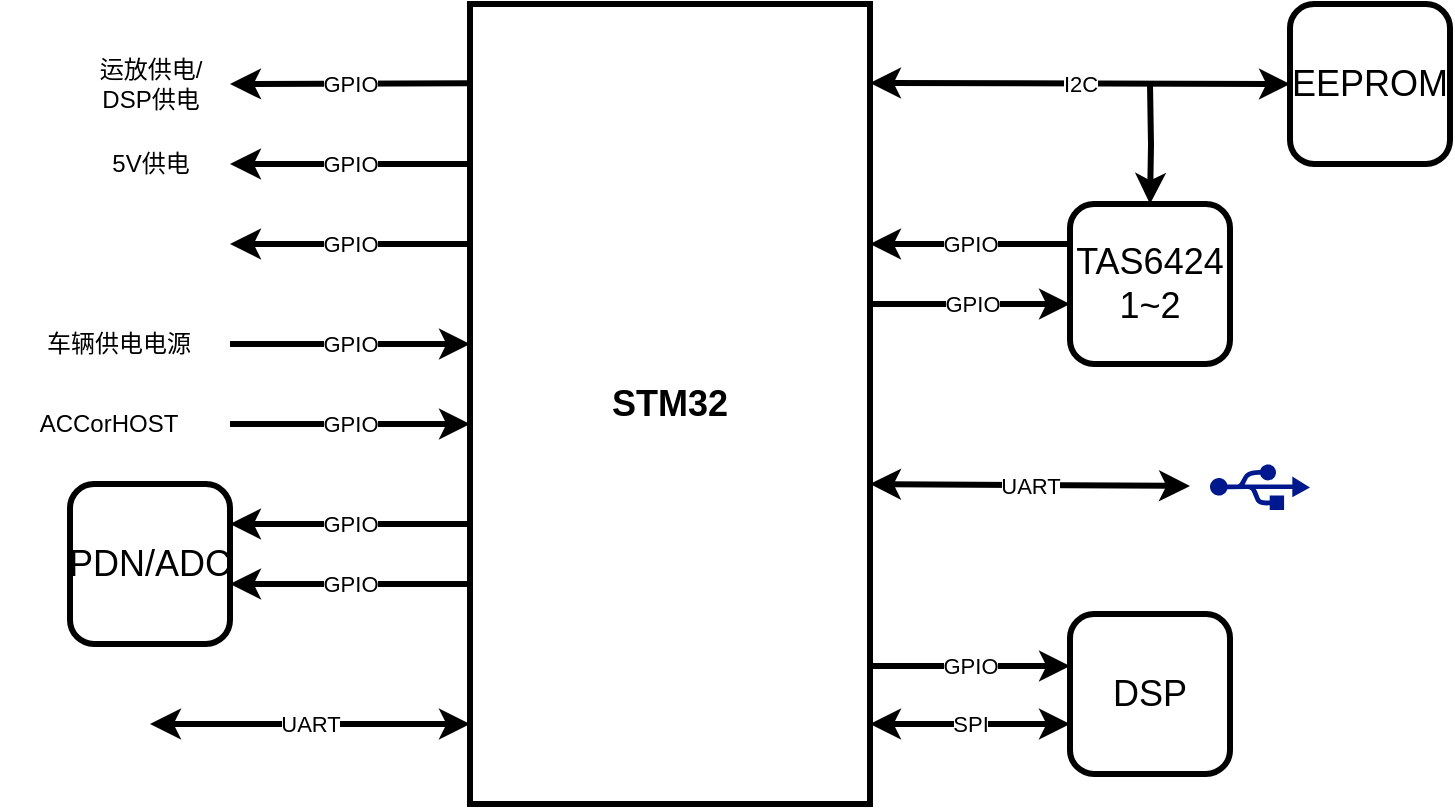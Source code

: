 <mxfile version="14.1.9" type="github" pages="3">
  <diagram id="wu7fYshYDeyZRAyVXoCj" name="MCU_Frame">
    <mxGraphModel dx="1115" dy="745" grid="1" gridSize="10" guides="1" tooltips="1" connect="1" arrows="1" fold="1" page="1" pageScale="1" pageWidth="827" pageHeight="1169" math="0" shadow="0">
      <root>
        <mxCell id="0" />
        <mxCell id="1" parent="0" />
        <mxCell id="0PUmPbpPbkksMGmGsOkH-1" value="&lt;font style=&quot;font-size: 18px&quot;&gt;&lt;b&gt;STM32&lt;/b&gt;&lt;/font&gt;" style="rounded=0;whiteSpace=wrap;html=1;strokeWidth=3;" parent="1" vertex="1">
          <mxGeometry x="320" y="240" width="200" height="400" as="geometry" />
        </mxCell>
        <mxCell id="0PUmPbpPbkksMGmGsOkH-2" value="&lt;font style=&quot;font-size: 18px&quot;&gt;DSP&lt;/font&gt;" style="rounded=1;whiteSpace=wrap;html=1;strokeWidth=3;" parent="1" vertex="1">
          <mxGeometry x="620" y="545" width="80" height="80" as="geometry" />
        </mxCell>
        <mxCell id="0PUmPbpPbkksMGmGsOkH-3" value="" style="endArrow=classic;html=1;strokeWidth=3;startArrow=classic;startFill=1;" parent="1" edge="1">
          <mxGeometry relative="1" as="geometry">
            <mxPoint x="520" y="600" as="sourcePoint" />
            <mxPoint x="620" y="600" as="targetPoint" />
          </mxGeometry>
        </mxCell>
        <mxCell id="0PUmPbpPbkksMGmGsOkH-4" value="SPI" style="edgeLabel;resizable=0;html=1;align=center;verticalAlign=middle;" parent="0PUmPbpPbkksMGmGsOkH-3" connectable="0" vertex="1">
          <mxGeometry relative="1" as="geometry" />
        </mxCell>
        <mxCell id="0PUmPbpPbkksMGmGsOkH-5" value="" style="endArrow=classic;html=1;strokeWidth=3;startArrow=classic;startFill=1;entryX=0;entryY=0.5;entryDx=0;entryDy=0;" parent="1" target="0PUmPbpPbkksMGmGsOkH-29" edge="1">
          <mxGeometry relative="1" as="geometry">
            <mxPoint x="520" y="279.5" as="sourcePoint" />
            <mxPoint x="650" y="279.5" as="targetPoint" />
          </mxGeometry>
        </mxCell>
        <mxCell id="0PUmPbpPbkksMGmGsOkH-6" value="I2C" style="edgeLabel;resizable=0;html=1;align=center;verticalAlign=middle;" parent="0PUmPbpPbkksMGmGsOkH-5" connectable="0" vertex="1">
          <mxGeometry relative="1" as="geometry" />
        </mxCell>
        <mxCell id="0PUmPbpPbkksMGmGsOkH-7" value="" style="endArrow=classic;html=1;strokeWidth=3;" parent="1" edge="1">
          <mxGeometry relative="1" as="geometry">
            <mxPoint x="320" y="279.58" as="sourcePoint" />
            <mxPoint x="200" y="280.0" as="targetPoint" />
          </mxGeometry>
        </mxCell>
        <mxCell id="0PUmPbpPbkksMGmGsOkH-8" value="GPIO" style="edgeLabel;resizable=0;html=1;align=center;verticalAlign=middle;" parent="0PUmPbpPbkksMGmGsOkH-7" connectable="0" vertex="1">
          <mxGeometry relative="1" as="geometry" />
        </mxCell>
        <mxCell id="0PUmPbpPbkksMGmGsOkH-9" value="" style="endArrow=classic;html=1;strokeWidth=3;" parent="1" edge="1">
          <mxGeometry relative="1" as="geometry">
            <mxPoint x="200" y="410" as="sourcePoint" />
            <mxPoint x="320" y="410" as="targetPoint" />
          </mxGeometry>
        </mxCell>
        <mxCell id="0PUmPbpPbkksMGmGsOkH-10" value="GPIO" style="edgeLabel;resizable=0;html=1;align=center;verticalAlign=middle;" parent="0PUmPbpPbkksMGmGsOkH-9" connectable="0" vertex="1">
          <mxGeometry relative="1" as="geometry" />
        </mxCell>
        <mxCell id="0PUmPbpPbkksMGmGsOkH-11" value="" style="endArrow=classic;html=1;strokeWidth=3;" parent="1" edge="1">
          <mxGeometry relative="1" as="geometry">
            <mxPoint x="320" y="320.0" as="sourcePoint" />
            <mxPoint x="200" y="320.0" as="targetPoint" />
          </mxGeometry>
        </mxCell>
        <mxCell id="0PUmPbpPbkksMGmGsOkH-12" value="GPIO" style="edgeLabel;resizable=0;html=1;align=center;verticalAlign=middle;" parent="0PUmPbpPbkksMGmGsOkH-11" connectable="0" vertex="1">
          <mxGeometry relative="1" as="geometry" />
        </mxCell>
        <mxCell id="0PUmPbpPbkksMGmGsOkH-13" value="" style="endArrow=classic;html=1;strokeWidth=3;" parent="1" edge="1">
          <mxGeometry relative="1" as="geometry">
            <mxPoint x="320" y="360.0" as="sourcePoint" />
            <mxPoint x="200" y="360.0" as="targetPoint" />
          </mxGeometry>
        </mxCell>
        <mxCell id="0PUmPbpPbkksMGmGsOkH-14" value="GPIO" style="edgeLabel;resizable=0;html=1;align=center;verticalAlign=middle;" parent="0PUmPbpPbkksMGmGsOkH-13" connectable="0" vertex="1">
          <mxGeometry relative="1" as="geometry" />
        </mxCell>
        <mxCell id="0PUmPbpPbkksMGmGsOkH-15" value="" style="endArrow=classic;html=1;strokeWidth=3;startArrow=classic;startFill=1;" parent="1" edge="1">
          <mxGeometry relative="1" as="geometry">
            <mxPoint x="520" y="480" as="sourcePoint" />
            <mxPoint x="680" y="481" as="targetPoint" />
          </mxGeometry>
        </mxCell>
        <mxCell id="0PUmPbpPbkksMGmGsOkH-16" value="UART" style="edgeLabel;resizable=0;html=1;align=center;verticalAlign=middle;" parent="0PUmPbpPbkksMGmGsOkH-15" connectable="0" vertex="1">
          <mxGeometry relative="1" as="geometry" />
        </mxCell>
        <mxCell id="0PUmPbpPbkksMGmGsOkH-17" value="" style="endArrow=classic;html=1;strokeWidth=3;" parent="1" edge="1">
          <mxGeometry relative="1" as="geometry">
            <mxPoint x="320" y="500.0" as="sourcePoint" />
            <mxPoint x="200" y="500" as="targetPoint" />
          </mxGeometry>
        </mxCell>
        <mxCell id="0PUmPbpPbkksMGmGsOkH-18" value="GPIO" style="edgeLabel;resizable=0;html=1;align=center;verticalAlign=middle;" parent="0PUmPbpPbkksMGmGsOkH-17" connectable="0" vertex="1">
          <mxGeometry relative="1" as="geometry" />
        </mxCell>
        <mxCell id="0PUmPbpPbkksMGmGsOkH-19" value="" style="endArrow=classic;html=1;strokeWidth=3;" parent="1" edge="1">
          <mxGeometry relative="1" as="geometry">
            <mxPoint x="200" y="450" as="sourcePoint" />
            <mxPoint x="320" y="450.0" as="targetPoint" />
          </mxGeometry>
        </mxCell>
        <mxCell id="0PUmPbpPbkksMGmGsOkH-20" value="GPIO" style="edgeLabel;resizable=0;html=1;align=center;verticalAlign=middle;" parent="0PUmPbpPbkksMGmGsOkH-19" connectable="0" vertex="1">
          <mxGeometry relative="1" as="geometry" />
        </mxCell>
        <mxCell id="0PUmPbpPbkksMGmGsOkH-21" value="" style="aspect=fixed;pointerEvents=1;shadow=0;dashed=0;html=1;strokeColor=none;labelPosition=center;verticalLabelPosition=bottom;verticalAlign=top;align=center;fillColor=#00188D;shape=mxgraph.mscae.enterprise.usb" parent="1" vertex="1">
          <mxGeometry x="690" y="470" width="50" height="23" as="geometry" />
        </mxCell>
        <mxCell id="0PUmPbpPbkksMGmGsOkH-22" value="" style="endArrow=classic;html=1;strokeWidth=3;entryX=0;entryY=0.25;entryDx=0;entryDy=0;startArrow=classic;startFill=1;" parent="1" edge="1">
          <mxGeometry relative="1" as="geometry">
            <mxPoint x="160" y="600" as="sourcePoint" />
            <mxPoint x="320" y="600" as="targetPoint" />
          </mxGeometry>
        </mxCell>
        <mxCell id="0PUmPbpPbkksMGmGsOkH-23" value="UART" style="edgeLabel;resizable=0;html=1;align=center;verticalAlign=middle;" parent="0PUmPbpPbkksMGmGsOkH-22" connectable="0" vertex="1">
          <mxGeometry relative="1" as="geometry" />
        </mxCell>
        <mxCell id="0PUmPbpPbkksMGmGsOkH-24" value="" style="endArrow=classic;html=1;strokeWidth=3;" parent="1" edge="1">
          <mxGeometry relative="1" as="geometry">
            <mxPoint x="520" y="390.0" as="sourcePoint" />
            <mxPoint x="620" y="390.0" as="targetPoint" />
          </mxGeometry>
        </mxCell>
        <mxCell id="0PUmPbpPbkksMGmGsOkH-25" value="GPIO" style="edgeLabel;resizable=0;html=1;align=center;verticalAlign=middle;" parent="0PUmPbpPbkksMGmGsOkH-24" connectable="0" vertex="1">
          <mxGeometry relative="1" as="geometry">
            <mxPoint x="1" as="offset" />
          </mxGeometry>
        </mxCell>
        <mxCell id="0PUmPbpPbkksMGmGsOkH-26" value="ACCorHOST" style="text;html=1;align=center;verticalAlign=middle;resizable=0;points=[];autosize=1;" parent="1" vertex="1">
          <mxGeometry x="99" y="440" width="80" height="20" as="geometry" />
        </mxCell>
        <mxCell id="0PUmPbpPbkksMGmGsOkH-27" value="" style="endArrow=classic;html=1;strokeWidth=3;" parent="1" edge="1">
          <mxGeometry relative="1" as="geometry">
            <mxPoint x="620" y="360.0" as="sourcePoint" />
            <mxPoint x="520" y="360.0" as="targetPoint" />
          </mxGeometry>
        </mxCell>
        <mxCell id="0PUmPbpPbkksMGmGsOkH-28" value="GPIO" style="edgeLabel;resizable=0;html=1;align=center;verticalAlign=middle;" parent="0PUmPbpPbkksMGmGsOkH-27" connectable="0" vertex="1">
          <mxGeometry relative="1" as="geometry" />
        </mxCell>
        <mxCell id="0PUmPbpPbkksMGmGsOkH-29" value="&lt;font style=&quot;font-size: 18px&quot;&gt;EEPROM&lt;/font&gt;" style="rounded=1;whiteSpace=wrap;html=1;strokeWidth=3;" parent="1" vertex="1">
          <mxGeometry x="730" y="240" width="80" height="80" as="geometry" />
        </mxCell>
        <mxCell id="0PUmPbpPbkksMGmGsOkH-30" style="edgeStyle=orthogonalEdgeStyle;rounded=0;orthogonalLoop=1;jettySize=auto;html=1;exitX=0.5;exitY=0;exitDx=0;exitDy=0;strokeWidth=3;entryX=0.5;entryY=0;entryDx=0;entryDy=0;" parent="1" target="0PUmPbpPbkksMGmGsOkH-31" edge="1">
          <mxGeometry relative="1" as="geometry">
            <mxPoint x="660" y="280.0" as="sourcePoint" />
          </mxGeometry>
        </mxCell>
        <mxCell id="0PUmPbpPbkksMGmGsOkH-31" value="&lt;font style=&quot;font-size: 18px&quot;&gt;TAS6424&lt;br&gt;1~2&lt;br&gt;&lt;/font&gt;" style="rounded=1;whiteSpace=wrap;html=1;strokeWidth=3;" parent="1" vertex="1">
          <mxGeometry x="620" y="340" width="80" height="80" as="geometry" />
        </mxCell>
        <mxCell id="0PUmPbpPbkksMGmGsOkH-32" value="运放供电/&lt;br&gt;DSP供电" style="text;html=1;align=center;verticalAlign=middle;resizable=0;points=[];autosize=1;" parent="1" vertex="1">
          <mxGeometry x="125" y="265" width="70" height="30" as="geometry" />
        </mxCell>
        <mxCell id="0PUmPbpPbkksMGmGsOkH-33" value="5V供电" style="text;html=1;align=center;verticalAlign=middle;resizable=0;points=[];autosize=1;" parent="1" vertex="1">
          <mxGeometry x="135" y="310" width="50" height="20" as="geometry" />
        </mxCell>
        <mxCell id="0PUmPbpPbkksMGmGsOkH-34" value="" style="shape=image;html=1;verticalAlign=top;verticalLabelPosition=bottom;labelBackgroundColor=#ffffff;imageAspect=0;aspect=fixed;image=https://cdn2.iconfinder.com/data/icons/fatcow/32x32/led.png;strokeWidth=3;" parent="1" vertex="1">
          <mxGeometry x="153" y="340" width="32" height="32" as="geometry" />
        </mxCell>
        <mxCell id="0PUmPbpPbkksMGmGsOkH-35" value="" style="shape=image;html=1;verticalAlign=top;verticalLabelPosition=bottom;labelBackgroundColor=#ffffff;imageAspect=0;aspect=fixed;image=https://cdn4.iconfinder.com/data/icons/logos-and-brands/512/49_Bluetooth_logo_logos-128.png;strokeWidth=3;" parent="1" vertex="1">
          <mxGeometry x="85" y="572" width="68" height="68" as="geometry" />
        </mxCell>
        <mxCell id="0PUmPbpPbkksMGmGsOkH-36" value="车辆供电电源" style="text;html=1;align=center;verticalAlign=middle;resizable=0;points=[];autosize=1;" parent="1" vertex="1">
          <mxGeometry x="99" y="400" width="90" height="20" as="geometry" />
        </mxCell>
        <mxCell id="0PUmPbpPbkksMGmGsOkH-37" value="" style="endArrow=classic;html=1;strokeWidth=3;" parent="1" edge="1">
          <mxGeometry relative="1" as="geometry">
            <mxPoint x="520" y="571.0" as="sourcePoint" />
            <mxPoint x="620" y="571" as="targetPoint" />
          </mxGeometry>
        </mxCell>
        <mxCell id="0PUmPbpPbkksMGmGsOkH-38" value="GPIO" style="edgeLabel;resizable=0;html=1;align=center;verticalAlign=middle;" parent="0PUmPbpPbkksMGmGsOkH-37" connectable="0" vertex="1">
          <mxGeometry relative="1" as="geometry" />
        </mxCell>
        <mxCell id="0PUmPbpPbkksMGmGsOkH-39" value="" style="endArrow=classic;html=1;strokeWidth=3;" parent="1" edge="1">
          <mxGeometry relative="1" as="geometry">
            <mxPoint x="320" y="530.0" as="sourcePoint" />
            <mxPoint x="200" y="530" as="targetPoint" />
          </mxGeometry>
        </mxCell>
        <mxCell id="0PUmPbpPbkksMGmGsOkH-40" value="GPIO" style="edgeLabel;resizable=0;html=1;align=center;verticalAlign=middle;" parent="0PUmPbpPbkksMGmGsOkH-39" connectable="0" vertex="1">
          <mxGeometry relative="1" as="geometry" />
        </mxCell>
        <mxCell id="0PUmPbpPbkksMGmGsOkH-41" value="&lt;font style=&quot;font-size: 18px&quot;&gt;PDN/ADC&lt;/font&gt;" style="rounded=1;whiteSpace=wrap;html=1;strokeWidth=3;" parent="1" vertex="1">
          <mxGeometry x="120" y="480" width="80" height="80" as="geometry" />
        </mxCell>
      </root>
    </mxGraphModel>
  </diagram>
  <diagram id="LrGsSz2yYHkiqm6NIg0g" name="BLE_Frame">
    <mxGraphModel dx="1115" dy="745" grid="1" gridSize="10" guides="1" tooltips="1" connect="1" arrows="1" fold="1" page="1" pageScale="1" pageWidth="827" pageHeight="1169" math="0" shadow="0">
      <root>
        <mxCell id="1f0YcK9faDWj0rSmJAAa-0" />
        <mxCell id="1f0YcK9faDWj0rSmJAAa-1" parent="1f0YcK9faDWj0rSmJAAa-0" />
        <mxCell id="kJAqX-5q1O-pjbSVWJjt-11" value="" style="rounded=1;whiteSpace=wrap;html=1;strokeWidth=3;fillColor=none;" parent="1f0YcK9faDWj0rSmJAAa-1" vertex="1">
          <mxGeometry x="320" y="440" width="370" height="230" as="geometry" />
        </mxCell>
        <mxCell id="1f0YcK9faDWj0rSmJAAa-2" value="&lt;font style=&quot;font-size: 18px&quot;&gt;&lt;b&gt;蓝牙&lt;/b&gt;&lt;/font&gt;" style="rounded=1;whiteSpace=wrap;html=1;strokeWidth=3;" parent="1f0YcK9faDWj0rSmJAAa-1" vertex="1">
          <mxGeometry x="360" y="550" width="70" height="70" as="geometry" />
        </mxCell>
        <mxCell id="1f0YcK9faDWj0rSmJAAa-3" value="&lt;font style=&quot;font-size: 18px&quot;&gt;&lt;b&gt;MCU&lt;/b&gt;&lt;/font&gt;" style="rounded=1;whiteSpace=wrap;html=1;strokeWidth=3;" parent="1f0YcK9faDWj0rSmJAAa-1" vertex="1">
          <mxGeometry x="540" y="530" width="110" height="100" as="geometry" />
        </mxCell>
        <mxCell id="kJAqX-5q1O-pjbSVWJjt-0" value="" style="endArrow=classic;html=1;strokeWidth=3;startArrow=classic;startFill=1;" parent="1f0YcK9faDWj0rSmJAAa-1" edge="1">
          <mxGeometry relative="1" as="geometry">
            <mxPoint x="430" y="579.5" as="sourcePoint" />
            <mxPoint x="540" y="579.5" as="targetPoint" />
          </mxGeometry>
        </mxCell>
        <mxCell id="kJAqX-5q1O-pjbSVWJjt-1" value="UART" style="edgeLabel;resizable=0;html=1;align=center;verticalAlign=middle;" parent="kJAqX-5q1O-pjbSVWJjt-0" connectable="0" vertex="1">
          <mxGeometry relative="1" as="geometry" />
        </mxCell>
        <mxCell id="kJAqX-5q1O-pjbSVWJjt-3" value="" style="pointerEvents=1;shadow=0;dashed=0;html=1;strokeColor=none;fillColor=#434445;aspect=fixed;labelPosition=center;verticalLabelPosition=bottom;verticalAlign=top;align=center;outlineConnect=0;shape=mxgraph.vvd.wi_fi;" parent="1f0YcK9faDWj0rSmJAAa-1" vertex="1">
          <mxGeometry x="167.2" y="510" width="30" height="30" as="geometry" />
        </mxCell>
        <mxCell id="kJAqX-5q1O-pjbSVWJjt-4" value="" style="pointerEvents=1;shadow=0;dashed=0;html=1;strokeColor=none;fillColor=#434445;aspect=fixed;labelPosition=center;verticalLabelPosition=bottom;verticalAlign=top;align=center;outlineConnect=0;shape=mxgraph.vvd.phone;" parent="1f0YcK9faDWj0rSmJAAa-1" vertex="1">
          <mxGeometry x="120" y="560" width="47.2" height="80" as="geometry" />
        </mxCell>
        <mxCell id="kJAqX-5q1O-pjbSVWJjt-9" value="" style="verticalLabelPosition=bottom;shadow=0;dashed=0;align=center;html=1;verticalAlign=top;shape=mxgraph.electrical.radio.aerial_-_antenna_2;strokeWidth=3;fillColor=none;" parent="1f0YcK9faDWj0rSmJAAa-1" vertex="1">
          <mxGeometry x="370" y="480" width="24" height="70" as="geometry" />
        </mxCell>
        <mxCell id="kJAqX-5q1O-pjbSVWJjt-12" value="&lt;font style=&quot;font-size: 28px&quot; color=&quot;#ff0000&quot;&gt;主DSP&lt;/font&gt;" style="text;html=1;strokeColor=none;fillColor=none;align=center;verticalAlign=middle;whiteSpace=wrap;rounded=0;" parent="1f0YcK9faDWj0rSmJAAa-1" vertex="1">
          <mxGeometry x="447.5" y="470" width="115" height="20" as="geometry" />
        </mxCell>
      </root>
    </mxGraphModel>
  </diagram>
  <diagram id="jrEG2JsMI8dMRp2-cBQI" name="DSP_Frame">
    <mxGraphModel dx="1942" dy="745" grid="1" gridSize="10" guides="1" tooltips="1" connect="1" arrows="1" fold="1" page="1" pageScale="1" pageWidth="827" pageHeight="1169" math="0" shadow="0">
      <root>
        <mxCell id="XTEcsdesxVOPlm1SOmjE-0" />
        <mxCell id="XTEcsdesxVOPlm1SOmjE-1" parent="XTEcsdesxVOPlm1SOmjE-0" />
        <mxCell id="XTEcsdesxVOPlm1SOmjE-3" value="" style="pointerEvents=1;verticalLabelPosition=bottom;shadow=0;dashed=0;align=center;html=1;verticalAlign=top;shape=mxgraph.electrical.electro-mechanical.loudspeaker;" parent="XTEcsdesxVOPlm1SOmjE-1" vertex="1">
          <mxGeometry x="710" y="170" width="25" height="50" as="geometry" />
        </mxCell>
        <mxCell id="XTEcsdesxVOPlm1SOmjE-6" value="" style="pointerEvents=1;verticalLabelPosition=bottom;shadow=0;dashed=0;align=center;html=1;verticalAlign=top;shape=mxgraph.electrical.electro-mechanical.loudspeaker;" parent="XTEcsdesxVOPlm1SOmjE-1" vertex="1">
          <mxGeometry x="710" y="250" width="25" height="50" as="geometry" />
        </mxCell>
        <mxCell id="XTEcsdesxVOPlm1SOmjE-7" value="" style="pointerEvents=1;verticalLabelPosition=bottom;shadow=0;dashed=0;align=center;html=1;verticalAlign=top;shape=mxgraph.electrical.electro-mechanical.loudspeaker;" parent="XTEcsdesxVOPlm1SOmjE-1" vertex="1">
          <mxGeometry x="710" y="330" width="25" height="50" as="geometry" />
        </mxCell>
        <mxCell id="XTEcsdesxVOPlm1SOmjE-8" value="" style="pointerEvents=1;verticalLabelPosition=bottom;shadow=0;dashed=0;align=center;html=1;verticalAlign=top;shape=mxgraph.electrical.electro-mechanical.loudspeaker;" parent="XTEcsdesxVOPlm1SOmjE-1" vertex="1">
          <mxGeometry x="710" y="410" width="25" height="50" as="geometry" />
        </mxCell>
        <mxCell id="XTEcsdesxVOPlm1SOmjE-9" value="混音模块&lt;br&gt;输入/输出分配" style="rounded=0;whiteSpace=wrap;html=1;strokeWidth=3;" parent="XTEcsdesxVOPlm1SOmjE-1" vertex="1">
          <mxGeometry x="-200" y="250" width="120" height="210" as="geometry" />
        </mxCell>
      </root>
    </mxGraphModel>
  </diagram>
</mxfile>
